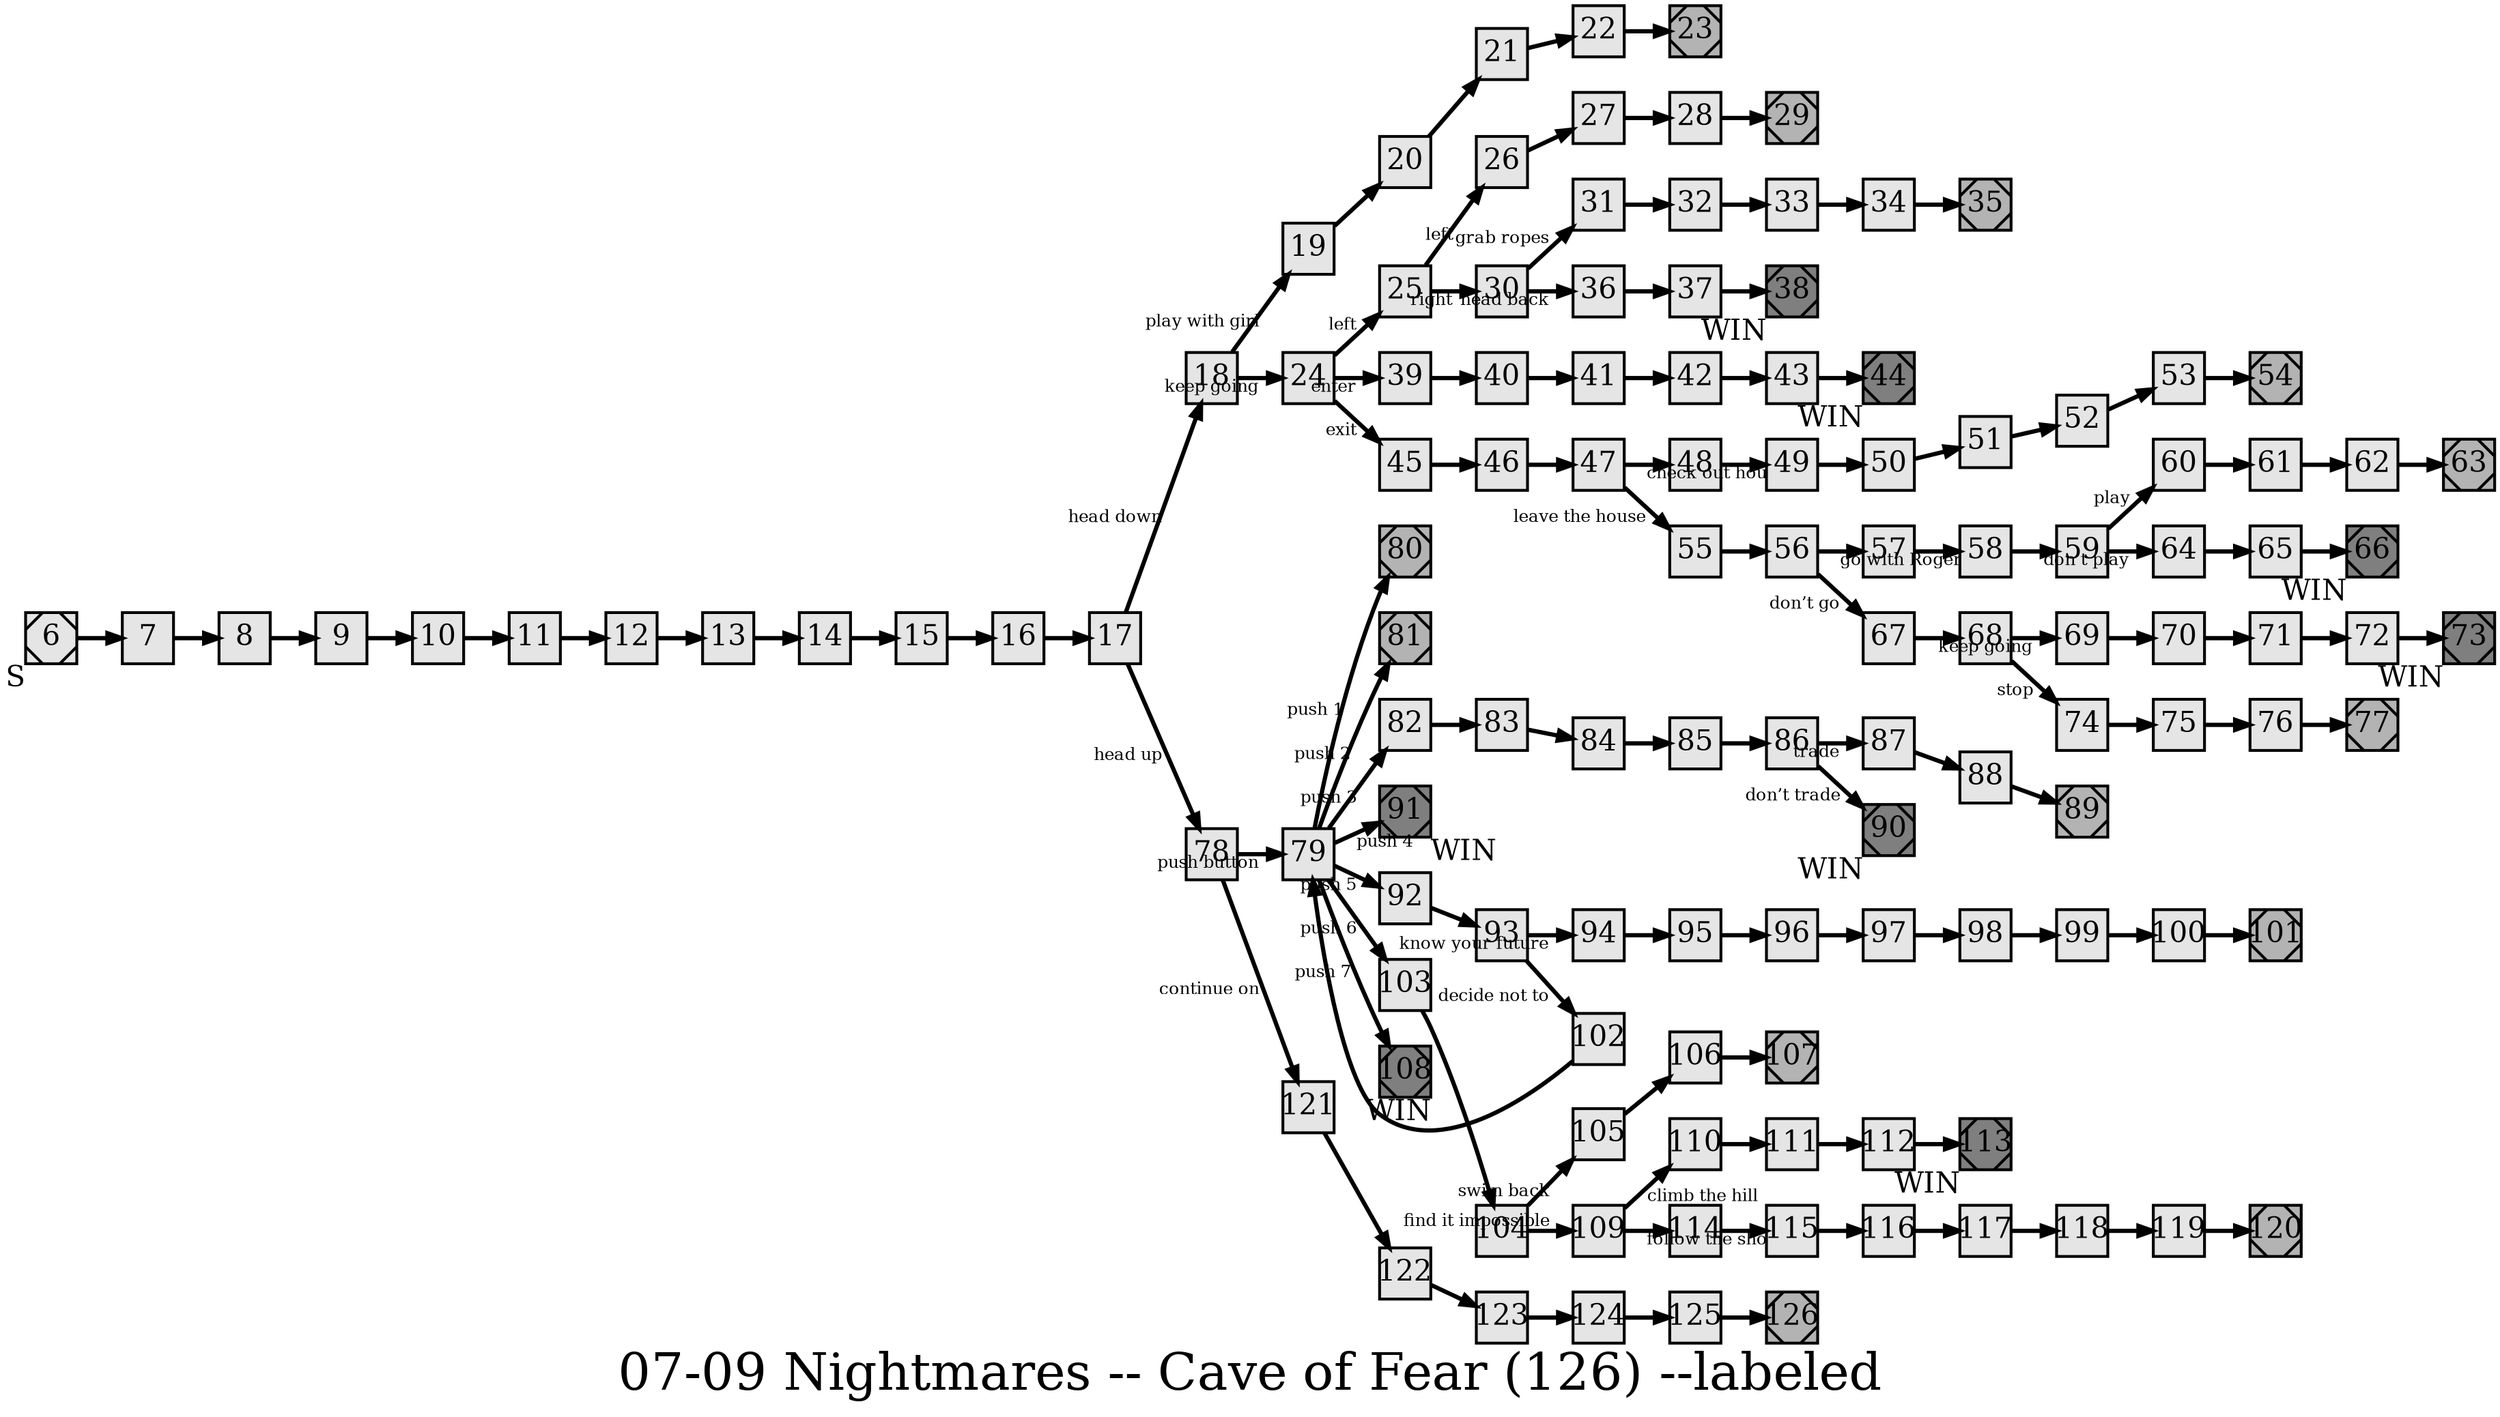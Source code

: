 digraph g{
  graph [ label="07-09 Nightmares -- Cave of Fear (126) --labeled" rankdir=LR, ordering=out, fontsize=36, nodesep="0.35", ranksep="0.45"];
  node  [shape=rect, penwidth=2, fontsize=20, style=filled, fillcolor=grey90, margin="0,0", labelfloat=true, regular=true, fixedsize=true];
  edge  [labelfloat=true, penwidth=3, fontsize=12];
  // ---;
  // group  : Katz;
  // id     :;
  // gbid   :;
  // series :;
  // title  :;
  // author :;
  // credit:;
  // - name : Rachael Grainger;
  // role : encoder;
  // date : 2017-08-21;
  // - name : Jeremy Douglass;
  // role : editor;
  // date : 2017-10-19;
  // render:;
  // - name   : small;
  // styles : gvStyles-small.txt;
  // engine : dot;
  // comment: >;
  
  // ---;
  
  // From | To | Label;
  
  6	[ xlabel="S", shape=Msquare, fontsize=20 ];
  6 -> 7;
  7 -> 8;
  8 -> 9;
  9 -> 10;
  10 -> 11;
  11 -> 12;
  12 -> 13;
  13 -> 14;
  14 -> 15;
  15 -> 16;
  16 -> 17;
  17 -> 18	[ xlabel="head down" ];
  17 -> 78	[ xlabel="head up" ];
  18 -> 19	[ xlabel="play with girl" ];
  18 -> 24	[ xlabel="keep going" ];
  19 -> 20;
  20 -> 21;
  21 -> 22;
  22 -> 23;
  23	[ xlabel="E", shape=Msquare, fontsize=20, fillcolor=grey70, xlabel="" ];
  24 -> 25	[ xlabel="left" ];
  24 -> 39	[ xlabel="enter" ];
  24 -> 45	[ xlabel="exit" ];
  25 -> 26	[ xlabel="left" ];
  25 -> 30	[ xlabel="right" ];
  26 -> 27;
  27 -> 28;
  28 -> 29;
  29	[ xlabel="E", shape=Msquare, fontsize=20, fillcolor=grey70, xlabel="" ];
  30 -> 31	[ xlabel="grab ropes" ];
  30 -> 36	[ xlabel="head back" ];
  31 -> 32;
  32 -> 33;
  33 -> 34;
  34 -> 35;
  35	[ xlabel="E", shape=Msquare, fontsize=20, fillcolor=grey70, xlabel="" ];
  36 -> 37;
  37 -> 38;
  38	[ xlabel="WIN", shape=Msquare, fontsize=20, fillcolor=grey50 ];
  39 -> 40;
  40 -> 41;
  41 -> 42;
  42 -> 43;
  43 -> 44;
  44	[ xlabel="WIN", shape=Msquare, fontsize=20, fillcolor=grey50 ];
  45 -> 46;
  46 -> 47;
  47 -> 48	[ xlabel="check out house" ];
  47 -> 55	[ xlabel="leave the house" ];
  48 -> 49;
  49 -> 50;
  50 -> 51;
  51 -> 52;
  52 -> 53;
  53 -> 54;
  54	[ xlabel="E", shape=Msquare, fontsize=20, fillcolor=grey70, xlabel="" ];
  55 -> 56;
  56 -> 57	[ xlabel="go with Roger" ];
  56 -> 67	[ xlabel="don’t go" ];
  57 -> 58;
  58 -> 59;
  59 -> 60	[ xlabel="play" ];
  59 -> 64	[ xlabel="don’t play" ];
  60 -> 61;
  61 -> 62;
  62 -> 63;
  63	[ xlabel="E", shape=Msquare, fontsize=20, fillcolor=grey70, xlabel="" ];
  64 -> 65;
  65 -> 66;
  66	[ xlabel="WIN", shape=Msquare, fontsize=20, fillcolor=grey50 ];
  67 -> 68;
  68 -> 69	[ xlabel="keep going" ];
  68 -> 74	[ xlabel="stop" ];
  69 -> 70;
  70 -> 71;
  71 -> 72;
  72 -> 73;
  73	[ xlabel="WIN", shape=Msquare, fontsize=20, fillcolor=grey50 ];
  74 -> 75;
  75 -> 76;
  76 -> 77;
  77	[ xlabel="E", shape=Msquare, fontsize=20, fillcolor=grey70, xlabel="" ];
  78 -> 79	[ xlabel="push button" ];
  78 -> 121	[ xlabel="continue on" ];
  79 -> 80	[ xlabel="push 1" ];
  79 -> 81	[ xlabel="push 2" ];
  79 -> 82	[ xlabel="push 3" ];
  79 -> 91	[ xlabel="push 4" ];
  79 -> 92	[ xlabel="push 5" ];
  79 -> 103	[ xlabel="push 6" ];
  79 -> 108	[ xlabel="push 7" ];
  80	[ xlabel="E", shape=Msquare, fontsize=20, fillcolor=grey70, xlabel="" ];
  81	[ xlabel="E", shape=Msquare, fontsize=20, fillcolor=grey70, xlabel="" ];
  82 -> 83;
  83 -> 84;
  84 -> 85;
  85 -> 86;
  86 -> 87	[ xlabel="trade" ];
  86 -> 90	[ xlabel="don’t trade" ];
  87 -> 88;
  88 -> 89;
  89	[ xlabel="E", shape=Msquare, fontsize=20, fillcolor=grey70, xlabel="" ];
  90	[ xlabel="WIN", shape=Msquare, fontsize=20, fillcolor=grey50 ];
  91	[ xlabel="WIN", shape=Msquare, fontsize=20, fillcolor=grey50 ];
  92 -> 93;
  93 -> 94	[ xlabel="know your future" ];
  93 -> 102	[ xlabel="decide not to" ];
  94 -> 95;
  95 -> 96;
  96 -> 97;
  97 -> 98;
  98 -> 99;
  99 -> 100;
  100 -> 101;
  101	[ xlabel="E", shape=Msquare, fontsize=20, fillcolor=grey70, xlabel="" ];
  102 -> 79;
  103 -> 104;
  104 -> 105	[ xlabel="swim back" ];
  104 -> 109	[ xlabel="find it impossible" ];
  105 -> 106;
  106 -> 107;
  107	[ xlabel="E", shape=Msquare, fontsize=20, fillcolor=grey70, xlabel="" ];
  108	[ xlabel="WIN", shape=Msquare, fontsize=20, fillcolor=grey50 ];
  109 -> 110	[ xlabel="climb the hill" ];
  109 -> 114	[ xlabel="follow the shore" ];
  110 -> 111;
  111 -> 112;
  112 -> 113;
  113	[ xlabel="WIN", shape=Msquare, fontsize=20, fillcolor=grey50 ];
  114 -> 115;
  115 -> 116;
  116 -> 117;
  117 -> 118;
  118 -> 119;
  119 -> 120;
  120	[ xlabel="E", shape=Msquare, fontsize=20, fillcolor=grey70, xlabel="" ];
  121 -> 122;
  122 -> 123;
  123 -> 124;
  124 -> 125;
  125 -> 126;
  126	[ xlabel="E", shape=Msquare, fontsize=20, fillcolor=grey70, xlabel="" ];
}

